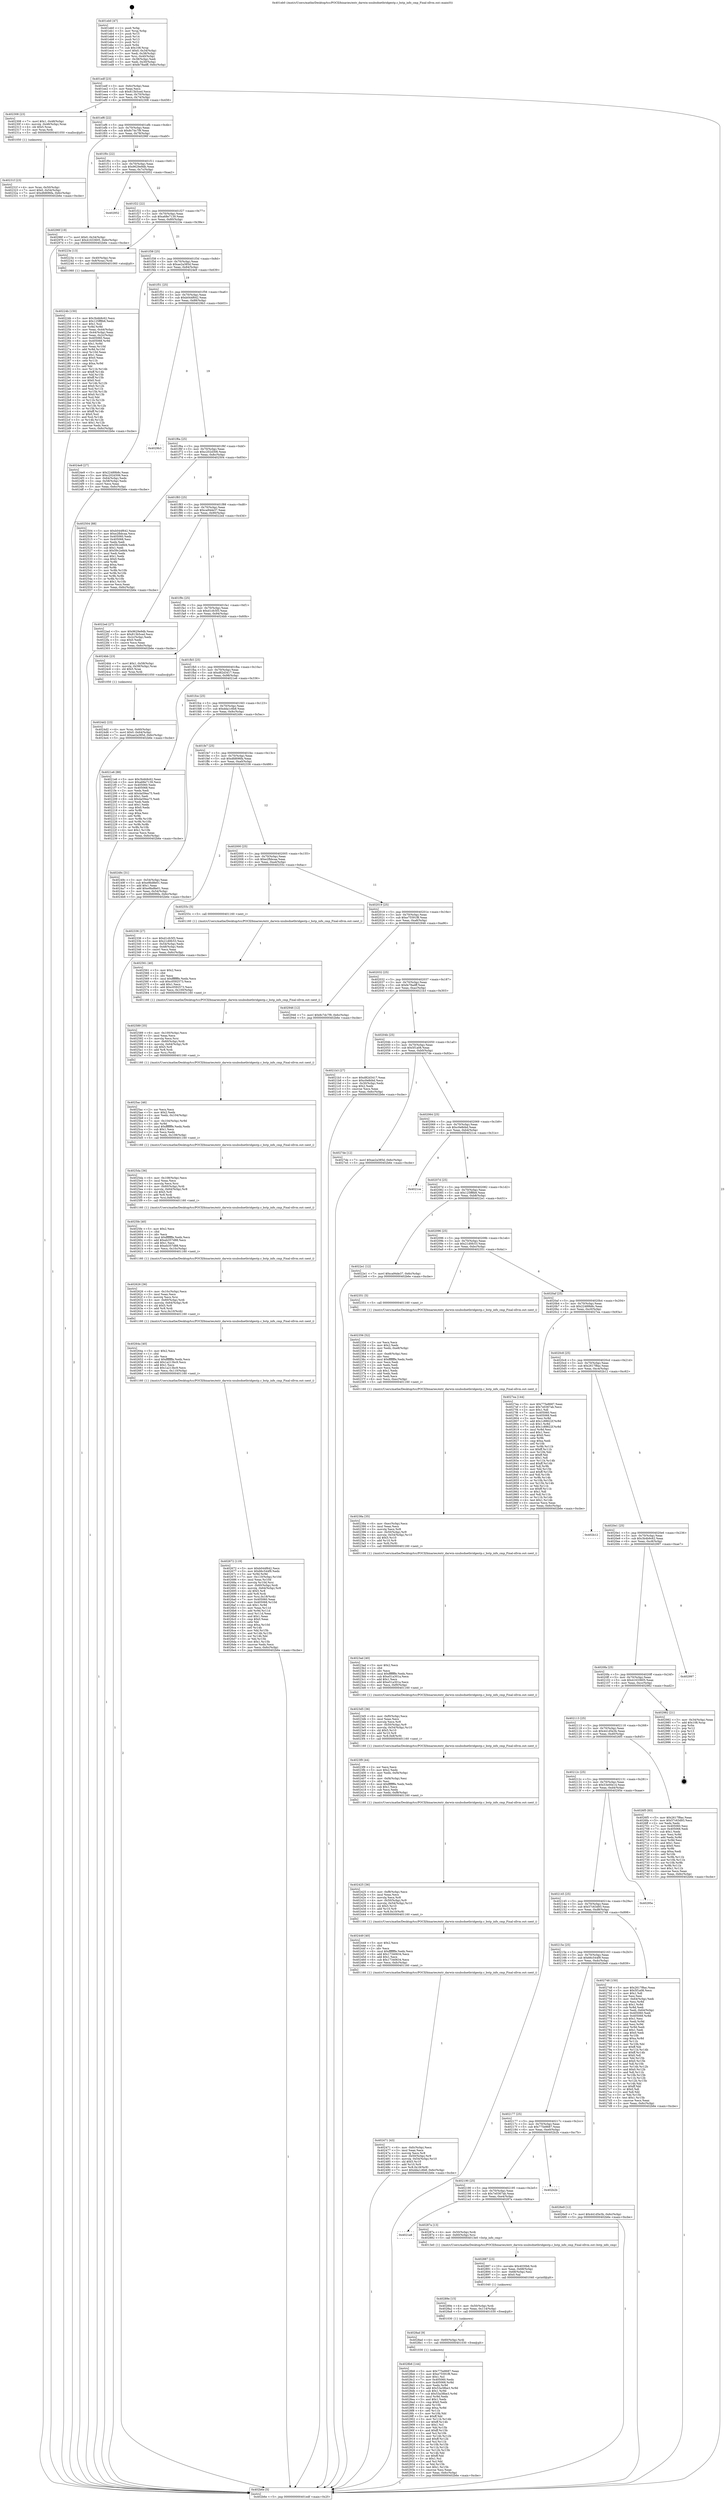 digraph "0x401eb0" {
  label = "0x401eb0 (/mnt/c/Users/mathe/Desktop/tcc/POCII/binaries/extr_darwin-xnubsdnetbridgestp.c_bstp_info_cmp_Final-ollvm.out::main(0))"
  labelloc = "t"
  node[shape=record]

  Entry [label="",width=0.3,height=0.3,shape=circle,fillcolor=black,style=filled]
  "0x401edf" [label="{
     0x401edf [23]\l
     | [instrs]\l
     &nbsp;&nbsp;0x401edf \<+3\>: mov -0x6c(%rbp),%eax\l
     &nbsp;&nbsp;0x401ee2 \<+2\>: mov %eax,%ecx\l
     &nbsp;&nbsp;0x401ee4 \<+6\>: sub $0x813b5ced,%ecx\l
     &nbsp;&nbsp;0x401eea \<+3\>: mov %eax,-0x70(%rbp)\l
     &nbsp;&nbsp;0x401eed \<+3\>: mov %ecx,-0x74(%rbp)\l
     &nbsp;&nbsp;0x401ef0 \<+6\>: je 0000000000402308 \<main+0x458\>\l
  }"]
  "0x402308" [label="{
     0x402308 [23]\l
     | [instrs]\l
     &nbsp;&nbsp;0x402308 \<+7\>: movl $0x1,-0x48(%rbp)\l
     &nbsp;&nbsp;0x40230f \<+4\>: movslq -0x48(%rbp),%rax\l
     &nbsp;&nbsp;0x402313 \<+4\>: shl $0x5,%rax\l
     &nbsp;&nbsp;0x402317 \<+3\>: mov %rax,%rdi\l
     &nbsp;&nbsp;0x40231a \<+5\>: call 0000000000401050 \<malloc@plt\>\l
     | [calls]\l
     &nbsp;&nbsp;0x401050 \{1\} (unknown)\l
  }"]
  "0x401ef6" [label="{
     0x401ef6 [22]\l
     | [instrs]\l
     &nbsp;&nbsp;0x401ef6 \<+5\>: jmp 0000000000401efb \<main+0x4b\>\l
     &nbsp;&nbsp;0x401efb \<+3\>: mov -0x70(%rbp),%eax\l
     &nbsp;&nbsp;0x401efe \<+5\>: sub $0x8c7dc7f9,%eax\l
     &nbsp;&nbsp;0x401f03 \<+3\>: mov %eax,-0x78(%rbp)\l
     &nbsp;&nbsp;0x401f06 \<+6\>: je 000000000040296f \<main+0xabf\>\l
  }"]
  Exit [label="",width=0.3,height=0.3,shape=circle,fillcolor=black,style=filled,peripheries=2]
  "0x40296f" [label="{
     0x40296f [19]\l
     | [instrs]\l
     &nbsp;&nbsp;0x40296f \<+7\>: movl $0x0,-0x34(%rbp)\l
     &nbsp;&nbsp;0x402976 \<+7\>: movl $0x41633605,-0x6c(%rbp)\l
     &nbsp;&nbsp;0x40297d \<+5\>: jmp 0000000000402b6e \<main+0xcbe\>\l
  }"]
  "0x401f0c" [label="{
     0x401f0c [22]\l
     | [instrs]\l
     &nbsp;&nbsp;0x401f0c \<+5\>: jmp 0000000000401f11 \<main+0x61\>\l
     &nbsp;&nbsp;0x401f11 \<+3\>: mov -0x70(%rbp),%eax\l
     &nbsp;&nbsp;0x401f14 \<+5\>: sub $0x9629e9db,%eax\l
     &nbsp;&nbsp;0x401f19 \<+3\>: mov %eax,-0x7c(%rbp)\l
     &nbsp;&nbsp;0x401f1c \<+6\>: je 0000000000402952 \<main+0xaa2\>\l
  }"]
  "0x4028b6" [label="{
     0x4028b6 [144]\l
     | [instrs]\l
     &nbsp;&nbsp;0x4028b6 \<+5\>: mov $0x775e8687,%eax\l
     &nbsp;&nbsp;0x4028bb \<+5\>: mov $0xe75591f8,%esi\l
     &nbsp;&nbsp;0x4028c0 \<+2\>: mov $0x1,%cl\l
     &nbsp;&nbsp;0x4028c2 \<+7\>: mov 0x405060,%edx\l
     &nbsp;&nbsp;0x4028c9 \<+8\>: mov 0x405068,%r8d\l
     &nbsp;&nbsp;0x4028d1 \<+3\>: mov %edx,%r9d\l
     &nbsp;&nbsp;0x4028d4 \<+7\>: add $0x53a38be3,%r9d\l
     &nbsp;&nbsp;0x4028db \<+4\>: sub $0x1,%r9d\l
     &nbsp;&nbsp;0x4028df \<+7\>: sub $0x53a38be3,%r9d\l
     &nbsp;&nbsp;0x4028e6 \<+4\>: imul %r9d,%edx\l
     &nbsp;&nbsp;0x4028ea \<+3\>: and $0x1,%edx\l
     &nbsp;&nbsp;0x4028ed \<+3\>: cmp $0x0,%edx\l
     &nbsp;&nbsp;0x4028f0 \<+4\>: sete %r10b\l
     &nbsp;&nbsp;0x4028f4 \<+4\>: cmp $0xa,%r8d\l
     &nbsp;&nbsp;0x4028f8 \<+4\>: setl %r11b\l
     &nbsp;&nbsp;0x4028fc \<+3\>: mov %r10b,%bl\l
     &nbsp;&nbsp;0x4028ff \<+3\>: xor $0xff,%bl\l
     &nbsp;&nbsp;0x402902 \<+3\>: mov %r11b,%r14b\l
     &nbsp;&nbsp;0x402905 \<+4\>: xor $0xff,%r14b\l
     &nbsp;&nbsp;0x402909 \<+3\>: xor $0x1,%cl\l
     &nbsp;&nbsp;0x40290c \<+3\>: mov %bl,%r15b\l
     &nbsp;&nbsp;0x40290f \<+4\>: and $0xff,%r15b\l
     &nbsp;&nbsp;0x402913 \<+3\>: and %cl,%r10b\l
     &nbsp;&nbsp;0x402916 \<+3\>: mov %r14b,%r12b\l
     &nbsp;&nbsp;0x402919 \<+4\>: and $0xff,%r12b\l
     &nbsp;&nbsp;0x40291d \<+3\>: and %cl,%r11b\l
     &nbsp;&nbsp;0x402920 \<+3\>: or %r10b,%r15b\l
     &nbsp;&nbsp;0x402923 \<+3\>: or %r11b,%r12b\l
     &nbsp;&nbsp;0x402926 \<+3\>: xor %r12b,%r15b\l
     &nbsp;&nbsp;0x402929 \<+3\>: or %r14b,%bl\l
     &nbsp;&nbsp;0x40292c \<+3\>: xor $0xff,%bl\l
     &nbsp;&nbsp;0x40292f \<+3\>: or $0x1,%cl\l
     &nbsp;&nbsp;0x402932 \<+2\>: and %cl,%bl\l
     &nbsp;&nbsp;0x402934 \<+3\>: or %bl,%r15b\l
     &nbsp;&nbsp;0x402937 \<+4\>: test $0x1,%r15b\l
     &nbsp;&nbsp;0x40293b \<+3\>: cmovne %esi,%eax\l
     &nbsp;&nbsp;0x40293e \<+3\>: mov %eax,-0x6c(%rbp)\l
     &nbsp;&nbsp;0x402941 \<+5\>: jmp 0000000000402b6e \<main+0xcbe\>\l
  }"]
  "0x402952" [label="{
     0x402952\l
  }", style=dashed]
  "0x401f22" [label="{
     0x401f22 [22]\l
     | [instrs]\l
     &nbsp;&nbsp;0x401f22 \<+5\>: jmp 0000000000401f27 \<main+0x77\>\l
     &nbsp;&nbsp;0x401f27 \<+3\>: mov -0x70(%rbp),%eax\l
     &nbsp;&nbsp;0x401f2a \<+5\>: sub $0xa68e7139,%eax\l
     &nbsp;&nbsp;0x401f2f \<+3\>: mov %eax,-0x80(%rbp)\l
     &nbsp;&nbsp;0x401f32 \<+6\>: je 000000000040223e \<main+0x38e\>\l
  }"]
  "0x4028ad" [label="{
     0x4028ad [9]\l
     | [instrs]\l
     &nbsp;&nbsp;0x4028ad \<+4\>: mov -0x60(%rbp),%rdi\l
     &nbsp;&nbsp;0x4028b1 \<+5\>: call 0000000000401030 \<free@plt\>\l
     | [calls]\l
     &nbsp;&nbsp;0x401030 \{1\} (unknown)\l
  }"]
  "0x40223e" [label="{
     0x40223e [13]\l
     | [instrs]\l
     &nbsp;&nbsp;0x40223e \<+4\>: mov -0x40(%rbp),%rax\l
     &nbsp;&nbsp;0x402242 \<+4\>: mov 0x8(%rax),%rdi\l
     &nbsp;&nbsp;0x402246 \<+5\>: call 0000000000401060 \<atoi@plt\>\l
     | [calls]\l
     &nbsp;&nbsp;0x401060 \{1\} (unknown)\l
  }"]
  "0x401f38" [label="{
     0x401f38 [25]\l
     | [instrs]\l
     &nbsp;&nbsp;0x401f38 \<+5\>: jmp 0000000000401f3d \<main+0x8d\>\l
     &nbsp;&nbsp;0x401f3d \<+3\>: mov -0x70(%rbp),%eax\l
     &nbsp;&nbsp;0x401f40 \<+5\>: sub $0xae2a385d,%eax\l
     &nbsp;&nbsp;0x401f45 \<+6\>: mov %eax,-0x84(%rbp)\l
     &nbsp;&nbsp;0x401f4b \<+6\>: je 00000000004024e9 \<main+0x639\>\l
  }"]
  "0x40289e" [label="{
     0x40289e [15]\l
     | [instrs]\l
     &nbsp;&nbsp;0x40289e \<+4\>: mov -0x50(%rbp),%rdi\l
     &nbsp;&nbsp;0x4028a2 \<+6\>: mov %eax,-0x114(%rbp)\l
     &nbsp;&nbsp;0x4028a8 \<+5\>: call 0000000000401030 \<free@plt\>\l
     | [calls]\l
     &nbsp;&nbsp;0x401030 \{1\} (unknown)\l
  }"]
  "0x4024e9" [label="{
     0x4024e9 [27]\l
     | [instrs]\l
     &nbsp;&nbsp;0x4024e9 \<+5\>: mov $0x22489b8c,%eax\l
     &nbsp;&nbsp;0x4024ee \<+5\>: mov $0xc202d306,%ecx\l
     &nbsp;&nbsp;0x4024f3 \<+3\>: mov -0x64(%rbp),%edx\l
     &nbsp;&nbsp;0x4024f6 \<+3\>: cmp -0x58(%rbp),%edx\l
     &nbsp;&nbsp;0x4024f9 \<+3\>: cmovl %ecx,%eax\l
     &nbsp;&nbsp;0x4024fc \<+3\>: mov %eax,-0x6c(%rbp)\l
     &nbsp;&nbsp;0x4024ff \<+5\>: jmp 0000000000402b6e \<main+0xcbe\>\l
  }"]
  "0x401f51" [label="{
     0x401f51 [25]\l
     | [instrs]\l
     &nbsp;&nbsp;0x401f51 \<+5\>: jmp 0000000000401f56 \<main+0xa6\>\l
     &nbsp;&nbsp;0x401f56 \<+3\>: mov -0x70(%rbp),%eax\l
     &nbsp;&nbsp;0x401f59 \<+5\>: sub $0xb044f642,%eax\l
     &nbsp;&nbsp;0x401f5e \<+6\>: mov %eax,-0x88(%rbp)\l
     &nbsp;&nbsp;0x401f64 \<+6\>: je 00000000004029b3 \<main+0xb03\>\l
  }"]
  "0x402887" [label="{
     0x402887 [23]\l
     | [instrs]\l
     &nbsp;&nbsp;0x402887 \<+10\>: movabs $0x4030b6,%rdi\l
     &nbsp;&nbsp;0x402891 \<+3\>: mov %eax,-0x68(%rbp)\l
     &nbsp;&nbsp;0x402894 \<+3\>: mov -0x68(%rbp),%esi\l
     &nbsp;&nbsp;0x402897 \<+2\>: mov $0x0,%al\l
     &nbsp;&nbsp;0x402899 \<+5\>: call 0000000000401040 \<printf@plt\>\l
     | [calls]\l
     &nbsp;&nbsp;0x401040 \{1\} (unknown)\l
  }"]
  "0x4029b3" [label="{
     0x4029b3\l
  }", style=dashed]
  "0x401f6a" [label="{
     0x401f6a [25]\l
     | [instrs]\l
     &nbsp;&nbsp;0x401f6a \<+5\>: jmp 0000000000401f6f \<main+0xbf\>\l
     &nbsp;&nbsp;0x401f6f \<+3\>: mov -0x70(%rbp),%eax\l
     &nbsp;&nbsp;0x401f72 \<+5\>: sub $0xc202d306,%eax\l
     &nbsp;&nbsp;0x401f77 \<+6\>: mov %eax,-0x8c(%rbp)\l
     &nbsp;&nbsp;0x401f7d \<+6\>: je 0000000000402504 \<main+0x654\>\l
  }"]
  "0x4021a9" [label="{
     0x4021a9\l
  }", style=dashed]
  "0x402504" [label="{
     0x402504 [88]\l
     | [instrs]\l
     &nbsp;&nbsp;0x402504 \<+5\>: mov $0xb044f642,%eax\l
     &nbsp;&nbsp;0x402509 \<+5\>: mov $0xe2fbbcaa,%ecx\l
     &nbsp;&nbsp;0x40250e \<+7\>: mov 0x405060,%edx\l
     &nbsp;&nbsp;0x402515 \<+7\>: mov 0x405068,%esi\l
     &nbsp;&nbsp;0x40251c \<+2\>: mov %edx,%edi\l
     &nbsp;&nbsp;0x40251e \<+6\>: add $0x59c2e8d4,%edi\l
     &nbsp;&nbsp;0x402524 \<+3\>: sub $0x1,%edi\l
     &nbsp;&nbsp;0x402527 \<+6\>: sub $0x59c2e8d4,%edi\l
     &nbsp;&nbsp;0x40252d \<+3\>: imul %edi,%edx\l
     &nbsp;&nbsp;0x402530 \<+3\>: and $0x1,%edx\l
     &nbsp;&nbsp;0x402533 \<+3\>: cmp $0x0,%edx\l
     &nbsp;&nbsp;0x402536 \<+4\>: sete %r8b\l
     &nbsp;&nbsp;0x40253a \<+3\>: cmp $0xa,%esi\l
     &nbsp;&nbsp;0x40253d \<+4\>: setl %r9b\l
     &nbsp;&nbsp;0x402541 \<+3\>: mov %r8b,%r10b\l
     &nbsp;&nbsp;0x402544 \<+3\>: and %r9b,%r10b\l
     &nbsp;&nbsp;0x402547 \<+3\>: xor %r9b,%r8b\l
     &nbsp;&nbsp;0x40254a \<+3\>: or %r8b,%r10b\l
     &nbsp;&nbsp;0x40254d \<+4\>: test $0x1,%r10b\l
     &nbsp;&nbsp;0x402551 \<+3\>: cmovne %ecx,%eax\l
     &nbsp;&nbsp;0x402554 \<+3\>: mov %eax,-0x6c(%rbp)\l
     &nbsp;&nbsp;0x402557 \<+5\>: jmp 0000000000402b6e \<main+0xcbe\>\l
  }"]
  "0x401f83" [label="{
     0x401f83 [25]\l
     | [instrs]\l
     &nbsp;&nbsp;0x401f83 \<+5\>: jmp 0000000000401f88 \<main+0xd8\>\l
     &nbsp;&nbsp;0x401f88 \<+3\>: mov -0x70(%rbp),%eax\l
     &nbsp;&nbsp;0x401f8b \<+5\>: sub $0xca94de37,%eax\l
     &nbsp;&nbsp;0x401f90 \<+6\>: mov %eax,-0x90(%rbp)\l
     &nbsp;&nbsp;0x401f96 \<+6\>: je 00000000004022ed \<main+0x43d\>\l
  }"]
  "0x40287a" [label="{
     0x40287a [13]\l
     | [instrs]\l
     &nbsp;&nbsp;0x40287a \<+4\>: mov -0x50(%rbp),%rdi\l
     &nbsp;&nbsp;0x40287e \<+4\>: mov -0x60(%rbp),%rsi\l
     &nbsp;&nbsp;0x402882 \<+5\>: call 00000000004013e0 \<bstp_info_cmp\>\l
     | [calls]\l
     &nbsp;&nbsp;0x4013e0 \{1\} (/mnt/c/Users/mathe/Desktop/tcc/POCII/binaries/extr_darwin-xnubsdnetbridgestp.c_bstp_info_cmp_Final-ollvm.out::bstp_info_cmp)\l
  }"]
  "0x4022ed" [label="{
     0x4022ed [27]\l
     | [instrs]\l
     &nbsp;&nbsp;0x4022ed \<+5\>: mov $0x9629e9db,%eax\l
     &nbsp;&nbsp;0x4022f2 \<+5\>: mov $0x813b5ced,%ecx\l
     &nbsp;&nbsp;0x4022f7 \<+3\>: mov -0x2c(%rbp),%edx\l
     &nbsp;&nbsp;0x4022fa \<+3\>: cmp $0x0,%edx\l
     &nbsp;&nbsp;0x4022fd \<+3\>: cmove %ecx,%eax\l
     &nbsp;&nbsp;0x402300 \<+3\>: mov %eax,-0x6c(%rbp)\l
     &nbsp;&nbsp;0x402303 \<+5\>: jmp 0000000000402b6e \<main+0xcbe\>\l
  }"]
  "0x401f9c" [label="{
     0x401f9c [25]\l
     | [instrs]\l
     &nbsp;&nbsp;0x401f9c \<+5\>: jmp 0000000000401fa1 \<main+0xf1\>\l
     &nbsp;&nbsp;0x401fa1 \<+3\>: mov -0x70(%rbp),%eax\l
     &nbsp;&nbsp;0x401fa4 \<+5\>: sub $0xd1cfc5f3,%eax\l
     &nbsp;&nbsp;0x401fa9 \<+6\>: mov %eax,-0x94(%rbp)\l
     &nbsp;&nbsp;0x401faf \<+6\>: je 00000000004024bb \<main+0x60b\>\l
  }"]
  "0x402190" [label="{
     0x402190 [25]\l
     | [instrs]\l
     &nbsp;&nbsp;0x402190 \<+5\>: jmp 0000000000402195 \<main+0x2e5\>\l
     &nbsp;&nbsp;0x402195 \<+3\>: mov -0x70(%rbp),%eax\l
     &nbsp;&nbsp;0x402198 \<+5\>: sub $0x7e0367ab,%eax\l
     &nbsp;&nbsp;0x40219d \<+6\>: mov %eax,-0xe4(%rbp)\l
     &nbsp;&nbsp;0x4021a3 \<+6\>: je 000000000040287a \<main+0x9ca\>\l
  }"]
  "0x4024bb" [label="{
     0x4024bb [23]\l
     | [instrs]\l
     &nbsp;&nbsp;0x4024bb \<+7\>: movl $0x1,-0x58(%rbp)\l
     &nbsp;&nbsp;0x4024c2 \<+4\>: movslq -0x58(%rbp),%rax\l
     &nbsp;&nbsp;0x4024c6 \<+4\>: shl $0x5,%rax\l
     &nbsp;&nbsp;0x4024ca \<+3\>: mov %rax,%rdi\l
     &nbsp;&nbsp;0x4024cd \<+5\>: call 0000000000401050 \<malloc@plt\>\l
     | [calls]\l
     &nbsp;&nbsp;0x401050 \{1\} (unknown)\l
  }"]
  "0x401fb5" [label="{
     0x401fb5 [25]\l
     | [instrs]\l
     &nbsp;&nbsp;0x401fb5 \<+5\>: jmp 0000000000401fba \<main+0x10a\>\l
     &nbsp;&nbsp;0x401fba \<+3\>: mov -0x70(%rbp),%eax\l
     &nbsp;&nbsp;0x401fbd \<+5\>: sub $0xd82d3417,%eax\l
     &nbsp;&nbsp;0x401fc2 \<+6\>: mov %eax,-0x98(%rbp)\l
     &nbsp;&nbsp;0x401fc8 \<+6\>: je 00000000004021e6 \<main+0x336\>\l
  }"]
  "0x402b2b" [label="{
     0x402b2b\l
  }", style=dashed]
  "0x4021e6" [label="{
     0x4021e6 [88]\l
     | [instrs]\l
     &nbsp;&nbsp;0x4021e6 \<+5\>: mov $0x3b4b9c62,%eax\l
     &nbsp;&nbsp;0x4021eb \<+5\>: mov $0xa68e7139,%ecx\l
     &nbsp;&nbsp;0x4021f0 \<+7\>: mov 0x405060,%edx\l
     &nbsp;&nbsp;0x4021f7 \<+7\>: mov 0x405068,%esi\l
     &nbsp;&nbsp;0x4021fe \<+2\>: mov %edx,%edi\l
     &nbsp;&nbsp;0x402200 \<+6\>: add $0x4a59ea75,%edi\l
     &nbsp;&nbsp;0x402206 \<+3\>: sub $0x1,%edi\l
     &nbsp;&nbsp;0x402209 \<+6\>: sub $0x4a59ea75,%edi\l
     &nbsp;&nbsp;0x40220f \<+3\>: imul %edi,%edx\l
     &nbsp;&nbsp;0x402212 \<+3\>: and $0x1,%edx\l
     &nbsp;&nbsp;0x402215 \<+3\>: cmp $0x0,%edx\l
     &nbsp;&nbsp;0x402218 \<+4\>: sete %r8b\l
     &nbsp;&nbsp;0x40221c \<+3\>: cmp $0xa,%esi\l
     &nbsp;&nbsp;0x40221f \<+4\>: setl %r9b\l
     &nbsp;&nbsp;0x402223 \<+3\>: mov %r8b,%r10b\l
     &nbsp;&nbsp;0x402226 \<+3\>: and %r9b,%r10b\l
     &nbsp;&nbsp;0x402229 \<+3\>: xor %r9b,%r8b\l
     &nbsp;&nbsp;0x40222c \<+3\>: or %r8b,%r10b\l
     &nbsp;&nbsp;0x40222f \<+4\>: test $0x1,%r10b\l
     &nbsp;&nbsp;0x402233 \<+3\>: cmovne %ecx,%eax\l
     &nbsp;&nbsp;0x402236 \<+3\>: mov %eax,-0x6c(%rbp)\l
     &nbsp;&nbsp;0x402239 \<+5\>: jmp 0000000000402b6e \<main+0xcbe\>\l
  }"]
  "0x401fce" [label="{
     0x401fce [25]\l
     | [instrs]\l
     &nbsp;&nbsp;0x401fce \<+5\>: jmp 0000000000401fd3 \<main+0x123\>\l
     &nbsp;&nbsp;0x401fd3 \<+3\>: mov -0x70(%rbp),%eax\l
     &nbsp;&nbsp;0x401fd6 \<+5\>: sub $0xdda1c6b8,%eax\l
     &nbsp;&nbsp;0x401fdb \<+6\>: mov %eax,-0x9c(%rbp)\l
     &nbsp;&nbsp;0x401fe1 \<+6\>: je 000000000040249c \<main+0x5ec\>\l
  }"]
  "0x402177" [label="{
     0x402177 [25]\l
     | [instrs]\l
     &nbsp;&nbsp;0x402177 \<+5\>: jmp 000000000040217c \<main+0x2cc\>\l
     &nbsp;&nbsp;0x40217c \<+3\>: mov -0x70(%rbp),%eax\l
     &nbsp;&nbsp;0x40217f \<+5\>: sub $0x775e8687,%eax\l
     &nbsp;&nbsp;0x402184 \<+6\>: mov %eax,-0xe0(%rbp)\l
     &nbsp;&nbsp;0x40218a \<+6\>: je 0000000000402b2b \<main+0xc7b\>\l
  }"]
  "0x40249c" [label="{
     0x40249c [31]\l
     | [instrs]\l
     &nbsp;&nbsp;0x40249c \<+3\>: mov -0x54(%rbp),%eax\l
     &nbsp;&nbsp;0x40249f \<+5\>: sub $0xe9bd8e01,%eax\l
     &nbsp;&nbsp;0x4024a4 \<+3\>: add $0x1,%eax\l
     &nbsp;&nbsp;0x4024a7 \<+5\>: add $0xe9bd8e01,%eax\l
     &nbsp;&nbsp;0x4024ac \<+3\>: mov %eax,-0x54(%rbp)\l
     &nbsp;&nbsp;0x4024af \<+7\>: movl $0xdfd696fa,-0x6c(%rbp)\l
     &nbsp;&nbsp;0x4024b6 \<+5\>: jmp 0000000000402b6e \<main+0xcbe\>\l
  }"]
  "0x401fe7" [label="{
     0x401fe7 [25]\l
     | [instrs]\l
     &nbsp;&nbsp;0x401fe7 \<+5\>: jmp 0000000000401fec \<main+0x13c\>\l
     &nbsp;&nbsp;0x401fec \<+3\>: mov -0x70(%rbp),%eax\l
     &nbsp;&nbsp;0x401fef \<+5\>: sub $0xdfd696fa,%eax\l
     &nbsp;&nbsp;0x401ff4 \<+6\>: mov %eax,-0xa0(%rbp)\l
     &nbsp;&nbsp;0x401ffa \<+6\>: je 0000000000402336 \<main+0x486\>\l
  }"]
  "0x4026e9" [label="{
     0x4026e9 [12]\l
     | [instrs]\l
     &nbsp;&nbsp;0x4026e9 \<+7\>: movl $0x441d5e3b,-0x6c(%rbp)\l
     &nbsp;&nbsp;0x4026f0 \<+5\>: jmp 0000000000402b6e \<main+0xcbe\>\l
  }"]
  "0x402336" [label="{
     0x402336 [27]\l
     | [instrs]\l
     &nbsp;&nbsp;0x402336 \<+5\>: mov $0xd1cfc5f3,%eax\l
     &nbsp;&nbsp;0x40233b \<+5\>: mov $0x21d0fc53,%ecx\l
     &nbsp;&nbsp;0x402340 \<+3\>: mov -0x54(%rbp),%edx\l
     &nbsp;&nbsp;0x402343 \<+3\>: cmp -0x48(%rbp),%edx\l
     &nbsp;&nbsp;0x402346 \<+3\>: cmovl %ecx,%eax\l
     &nbsp;&nbsp;0x402349 \<+3\>: mov %eax,-0x6c(%rbp)\l
     &nbsp;&nbsp;0x40234c \<+5\>: jmp 0000000000402b6e \<main+0xcbe\>\l
  }"]
  "0x402000" [label="{
     0x402000 [25]\l
     | [instrs]\l
     &nbsp;&nbsp;0x402000 \<+5\>: jmp 0000000000402005 \<main+0x155\>\l
     &nbsp;&nbsp;0x402005 \<+3\>: mov -0x70(%rbp),%eax\l
     &nbsp;&nbsp;0x402008 \<+5\>: sub $0xe2fbbcaa,%eax\l
     &nbsp;&nbsp;0x40200d \<+6\>: mov %eax,-0xa4(%rbp)\l
     &nbsp;&nbsp;0x402013 \<+6\>: je 000000000040255c \<main+0x6ac\>\l
  }"]
  "0x40215e" [label="{
     0x40215e [25]\l
     | [instrs]\l
     &nbsp;&nbsp;0x40215e \<+5\>: jmp 0000000000402163 \<main+0x2b3\>\l
     &nbsp;&nbsp;0x402163 \<+3\>: mov -0x70(%rbp),%eax\l
     &nbsp;&nbsp;0x402166 \<+5\>: sub $0x66c544f9,%eax\l
     &nbsp;&nbsp;0x40216b \<+6\>: mov %eax,-0xdc(%rbp)\l
     &nbsp;&nbsp;0x402171 \<+6\>: je 00000000004026e9 \<main+0x839\>\l
  }"]
  "0x40255c" [label="{
     0x40255c [5]\l
     | [instrs]\l
     &nbsp;&nbsp;0x40255c \<+5\>: call 0000000000401160 \<next_i\>\l
     | [calls]\l
     &nbsp;&nbsp;0x401160 \{1\} (/mnt/c/Users/mathe/Desktop/tcc/POCII/binaries/extr_darwin-xnubsdnetbridgestp.c_bstp_info_cmp_Final-ollvm.out::next_i)\l
  }"]
  "0x402019" [label="{
     0x402019 [25]\l
     | [instrs]\l
     &nbsp;&nbsp;0x402019 \<+5\>: jmp 000000000040201e \<main+0x16e\>\l
     &nbsp;&nbsp;0x40201e \<+3\>: mov -0x70(%rbp),%eax\l
     &nbsp;&nbsp;0x402021 \<+5\>: sub $0xe75591f8,%eax\l
     &nbsp;&nbsp;0x402026 \<+6\>: mov %eax,-0xa8(%rbp)\l
     &nbsp;&nbsp;0x40202c \<+6\>: je 0000000000402946 \<main+0xa96\>\l
  }"]
  "0x402748" [label="{
     0x402748 [150]\l
     | [instrs]\l
     &nbsp;&nbsp;0x402748 \<+5\>: mov $0x2617f8ac,%eax\l
     &nbsp;&nbsp;0x40274d \<+5\>: mov $0x5f1a08,%ecx\l
     &nbsp;&nbsp;0x402752 \<+2\>: mov $0x1,%dl\l
     &nbsp;&nbsp;0x402754 \<+2\>: xor %esi,%esi\l
     &nbsp;&nbsp;0x402756 \<+3\>: mov -0x64(%rbp),%edi\l
     &nbsp;&nbsp;0x402759 \<+3\>: mov %esi,%r8d\l
     &nbsp;&nbsp;0x40275c \<+4\>: sub $0x1,%r8d\l
     &nbsp;&nbsp;0x402760 \<+3\>: sub %r8d,%edi\l
     &nbsp;&nbsp;0x402763 \<+3\>: mov %edi,-0x64(%rbp)\l
     &nbsp;&nbsp;0x402766 \<+7\>: mov 0x405060,%edi\l
     &nbsp;&nbsp;0x40276d \<+8\>: mov 0x405068,%r8d\l
     &nbsp;&nbsp;0x402775 \<+3\>: sub $0x1,%esi\l
     &nbsp;&nbsp;0x402778 \<+3\>: mov %edi,%r9d\l
     &nbsp;&nbsp;0x40277b \<+3\>: add %esi,%r9d\l
     &nbsp;&nbsp;0x40277e \<+4\>: imul %r9d,%edi\l
     &nbsp;&nbsp;0x402782 \<+3\>: and $0x1,%edi\l
     &nbsp;&nbsp;0x402785 \<+3\>: cmp $0x0,%edi\l
     &nbsp;&nbsp;0x402788 \<+4\>: sete %r10b\l
     &nbsp;&nbsp;0x40278c \<+4\>: cmp $0xa,%r8d\l
     &nbsp;&nbsp;0x402790 \<+4\>: setl %r11b\l
     &nbsp;&nbsp;0x402794 \<+3\>: mov %r10b,%bl\l
     &nbsp;&nbsp;0x402797 \<+3\>: xor $0xff,%bl\l
     &nbsp;&nbsp;0x40279a \<+3\>: mov %r11b,%r14b\l
     &nbsp;&nbsp;0x40279d \<+4\>: xor $0xff,%r14b\l
     &nbsp;&nbsp;0x4027a1 \<+3\>: xor $0x0,%dl\l
     &nbsp;&nbsp;0x4027a4 \<+3\>: mov %bl,%r15b\l
     &nbsp;&nbsp;0x4027a7 \<+4\>: and $0x0,%r15b\l
     &nbsp;&nbsp;0x4027ab \<+3\>: and %dl,%r10b\l
     &nbsp;&nbsp;0x4027ae \<+3\>: mov %r14b,%r12b\l
     &nbsp;&nbsp;0x4027b1 \<+4\>: and $0x0,%r12b\l
     &nbsp;&nbsp;0x4027b5 \<+3\>: and %dl,%r11b\l
     &nbsp;&nbsp;0x4027b8 \<+3\>: or %r10b,%r15b\l
     &nbsp;&nbsp;0x4027bb \<+3\>: or %r11b,%r12b\l
     &nbsp;&nbsp;0x4027be \<+3\>: xor %r12b,%r15b\l
     &nbsp;&nbsp;0x4027c1 \<+3\>: or %r14b,%bl\l
     &nbsp;&nbsp;0x4027c4 \<+3\>: xor $0xff,%bl\l
     &nbsp;&nbsp;0x4027c7 \<+3\>: or $0x0,%dl\l
     &nbsp;&nbsp;0x4027ca \<+2\>: and %dl,%bl\l
     &nbsp;&nbsp;0x4027cc \<+3\>: or %bl,%r15b\l
     &nbsp;&nbsp;0x4027cf \<+4\>: test $0x1,%r15b\l
     &nbsp;&nbsp;0x4027d3 \<+3\>: cmovne %ecx,%eax\l
     &nbsp;&nbsp;0x4027d6 \<+3\>: mov %eax,-0x6c(%rbp)\l
     &nbsp;&nbsp;0x4027d9 \<+5\>: jmp 0000000000402b6e \<main+0xcbe\>\l
  }"]
  "0x402946" [label="{
     0x402946 [12]\l
     | [instrs]\l
     &nbsp;&nbsp;0x402946 \<+7\>: movl $0x8c7dc7f9,-0x6c(%rbp)\l
     &nbsp;&nbsp;0x40294d \<+5\>: jmp 0000000000402b6e \<main+0xcbe\>\l
  }"]
  "0x402032" [label="{
     0x402032 [25]\l
     | [instrs]\l
     &nbsp;&nbsp;0x402032 \<+5\>: jmp 0000000000402037 \<main+0x187\>\l
     &nbsp;&nbsp;0x402037 \<+3\>: mov -0x70(%rbp),%eax\l
     &nbsp;&nbsp;0x40203a \<+5\>: sub $0xfe78adff,%eax\l
     &nbsp;&nbsp;0x40203f \<+6\>: mov %eax,-0xac(%rbp)\l
     &nbsp;&nbsp;0x402045 \<+6\>: je 00000000004021b3 \<main+0x303\>\l
  }"]
  "0x402145" [label="{
     0x402145 [25]\l
     | [instrs]\l
     &nbsp;&nbsp;0x402145 \<+5\>: jmp 000000000040214a \<main+0x29a\>\l
     &nbsp;&nbsp;0x40214a \<+3\>: mov -0x70(%rbp),%eax\l
     &nbsp;&nbsp;0x40214d \<+5\>: sub $0x57c63d93,%eax\l
     &nbsp;&nbsp;0x402152 \<+6\>: mov %eax,-0xd8(%rbp)\l
     &nbsp;&nbsp;0x402158 \<+6\>: je 0000000000402748 \<main+0x898\>\l
  }"]
  "0x4021b3" [label="{
     0x4021b3 [27]\l
     | [instrs]\l
     &nbsp;&nbsp;0x4021b3 \<+5\>: mov $0xd82d3417,%eax\l
     &nbsp;&nbsp;0x4021b8 \<+5\>: mov $0xc0e8d4d,%ecx\l
     &nbsp;&nbsp;0x4021bd \<+3\>: mov -0x30(%rbp),%edx\l
     &nbsp;&nbsp;0x4021c0 \<+3\>: cmp $0x2,%edx\l
     &nbsp;&nbsp;0x4021c3 \<+3\>: cmovne %ecx,%eax\l
     &nbsp;&nbsp;0x4021c6 \<+3\>: mov %eax,-0x6c(%rbp)\l
     &nbsp;&nbsp;0x4021c9 \<+5\>: jmp 0000000000402b6e \<main+0xcbe\>\l
  }"]
  "0x40204b" [label="{
     0x40204b [25]\l
     | [instrs]\l
     &nbsp;&nbsp;0x40204b \<+5\>: jmp 0000000000402050 \<main+0x1a0\>\l
     &nbsp;&nbsp;0x402050 \<+3\>: mov -0x70(%rbp),%eax\l
     &nbsp;&nbsp;0x402053 \<+5\>: sub $0x5f1a08,%eax\l
     &nbsp;&nbsp;0x402058 \<+6\>: mov %eax,-0xb0(%rbp)\l
     &nbsp;&nbsp;0x40205e \<+6\>: je 00000000004027de \<main+0x92e\>\l
  }"]
  "0x402b6e" [label="{
     0x402b6e [5]\l
     | [instrs]\l
     &nbsp;&nbsp;0x402b6e \<+5\>: jmp 0000000000401edf \<main+0x2f\>\l
  }"]
  "0x401eb0" [label="{
     0x401eb0 [47]\l
     | [instrs]\l
     &nbsp;&nbsp;0x401eb0 \<+1\>: push %rbp\l
     &nbsp;&nbsp;0x401eb1 \<+3\>: mov %rsp,%rbp\l
     &nbsp;&nbsp;0x401eb4 \<+2\>: push %r15\l
     &nbsp;&nbsp;0x401eb6 \<+2\>: push %r14\l
     &nbsp;&nbsp;0x401eb8 \<+2\>: push %r13\l
     &nbsp;&nbsp;0x401eba \<+2\>: push %r12\l
     &nbsp;&nbsp;0x401ebc \<+1\>: push %rbx\l
     &nbsp;&nbsp;0x401ebd \<+7\>: sub $0x108,%rsp\l
     &nbsp;&nbsp;0x401ec4 \<+7\>: movl $0x0,-0x34(%rbp)\l
     &nbsp;&nbsp;0x401ecb \<+3\>: mov %edi,-0x38(%rbp)\l
     &nbsp;&nbsp;0x401ece \<+4\>: mov %rsi,-0x40(%rbp)\l
     &nbsp;&nbsp;0x401ed2 \<+3\>: mov -0x38(%rbp),%edi\l
     &nbsp;&nbsp;0x401ed5 \<+3\>: mov %edi,-0x30(%rbp)\l
     &nbsp;&nbsp;0x401ed8 \<+7\>: movl $0xfe78adff,-0x6c(%rbp)\l
  }"]
  "0x40224b" [label="{
     0x40224b [150]\l
     | [instrs]\l
     &nbsp;&nbsp;0x40224b \<+5\>: mov $0x3b4b9c62,%ecx\l
     &nbsp;&nbsp;0x402250 \<+5\>: mov $0x125ff8b6,%edx\l
     &nbsp;&nbsp;0x402255 \<+3\>: mov $0x1,%sil\l
     &nbsp;&nbsp;0x402258 \<+3\>: xor %r8d,%r8d\l
     &nbsp;&nbsp;0x40225b \<+3\>: mov %eax,-0x44(%rbp)\l
     &nbsp;&nbsp;0x40225e \<+3\>: mov -0x44(%rbp),%eax\l
     &nbsp;&nbsp;0x402261 \<+3\>: mov %eax,-0x2c(%rbp)\l
     &nbsp;&nbsp;0x402264 \<+7\>: mov 0x405060,%eax\l
     &nbsp;&nbsp;0x40226b \<+8\>: mov 0x405068,%r9d\l
     &nbsp;&nbsp;0x402273 \<+4\>: sub $0x1,%r8d\l
     &nbsp;&nbsp;0x402277 \<+3\>: mov %eax,%r10d\l
     &nbsp;&nbsp;0x40227a \<+3\>: add %r8d,%r10d\l
     &nbsp;&nbsp;0x40227d \<+4\>: imul %r10d,%eax\l
     &nbsp;&nbsp;0x402281 \<+3\>: and $0x1,%eax\l
     &nbsp;&nbsp;0x402284 \<+3\>: cmp $0x0,%eax\l
     &nbsp;&nbsp;0x402287 \<+4\>: sete %r11b\l
     &nbsp;&nbsp;0x40228b \<+4\>: cmp $0xa,%r9d\l
     &nbsp;&nbsp;0x40228f \<+3\>: setl %bl\l
     &nbsp;&nbsp;0x402292 \<+3\>: mov %r11b,%r14b\l
     &nbsp;&nbsp;0x402295 \<+4\>: xor $0xff,%r14b\l
     &nbsp;&nbsp;0x402299 \<+3\>: mov %bl,%r15b\l
     &nbsp;&nbsp;0x40229c \<+4\>: xor $0xff,%r15b\l
     &nbsp;&nbsp;0x4022a0 \<+4\>: xor $0x0,%sil\l
     &nbsp;&nbsp;0x4022a4 \<+3\>: mov %r14b,%r12b\l
     &nbsp;&nbsp;0x4022a7 \<+4\>: and $0x0,%r12b\l
     &nbsp;&nbsp;0x4022ab \<+3\>: and %sil,%r11b\l
     &nbsp;&nbsp;0x4022ae \<+3\>: mov %r15b,%r13b\l
     &nbsp;&nbsp;0x4022b1 \<+4\>: and $0x0,%r13b\l
     &nbsp;&nbsp;0x4022b5 \<+3\>: and %sil,%bl\l
     &nbsp;&nbsp;0x4022b8 \<+3\>: or %r11b,%r12b\l
     &nbsp;&nbsp;0x4022bb \<+3\>: or %bl,%r13b\l
     &nbsp;&nbsp;0x4022be \<+3\>: xor %r13b,%r12b\l
     &nbsp;&nbsp;0x4022c1 \<+3\>: or %r15b,%r14b\l
     &nbsp;&nbsp;0x4022c4 \<+4\>: xor $0xff,%r14b\l
     &nbsp;&nbsp;0x4022c8 \<+4\>: or $0x0,%sil\l
     &nbsp;&nbsp;0x4022cc \<+3\>: and %sil,%r14b\l
     &nbsp;&nbsp;0x4022cf \<+3\>: or %r14b,%r12b\l
     &nbsp;&nbsp;0x4022d2 \<+4\>: test $0x1,%r12b\l
     &nbsp;&nbsp;0x4022d6 \<+3\>: cmovne %edx,%ecx\l
     &nbsp;&nbsp;0x4022d9 \<+3\>: mov %ecx,-0x6c(%rbp)\l
     &nbsp;&nbsp;0x4022dc \<+5\>: jmp 0000000000402b6e \<main+0xcbe\>\l
  }"]
  "0x40295e" [label="{
     0x40295e\l
  }", style=dashed]
  "0x4027de" [label="{
     0x4027de [12]\l
     | [instrs]\l
     &nbsp;&nbsp;0x4027de \<+7\>: movl $0xae2a385d,-0x6c(%rbp)\l
     &nbsp;&nbsp;0x4027e5 \<+5\>: jmp 0000000000402b6e \<main+0xcbe\>\l
  }"]
  "0x402064" [label="{
     0x402064 [25]\l
     | [instrs]\l
     &nbsp;&nbsp;0x402064 \<+5\>: jmp 0000000000402069 \<main+0x1b9\>\l
     &nbsp;&nbsp;0x402069 \<+3\>: mov -0x70(%rbp),%eax\l
     &nbsp;&nbsp;0x40206c \<+5\>: sub $0xc0e8d4d,%eax\l
     &nbsp;&nbsp;0x402071 \<+6\>: mov %eax,-0xb4(%rbp)\l
     &nbsp;&nbsp;0x402077 \<+6\>: je 00000000004021ce \<main+0x31e\>\l
  }"]
  "0x40212c" [label="{
     0x40212c [25]\l
     | [instrs]\l
     &nbsp;&nbsp;0x40212c \<+5\>: jmp 0000000000402131 \<main+0x281\>\l
     &nbsp;&nbsp;0x402131 \<+3\>: mov -0x70(%rbp),%eax\l
     &nbsp;&nbsp;0x402134 \<+5\>: sub $0x53e00e14,%eax\l
     &nbsp;&nbsp;0x402139 \<+6\>: mov %eax,-0xd4(%rbp)\l
     &nbsp;&nbsp;0x40213f \<+6\>: je 000000000040295e \<main+0xaae\>\l
  }"]
  "0x4021ce" [label="{
     0x4021ce\l
  }", style=dashed]
  "0x40207d" [label="{
     0x40207d [25]\l
     | [instrs]\l
     &nbsp;&nbsp;0x40207d \<+5\>: jmp 0000000000402082 \<main+0x1d2\>\l
     &nbsp;&nbsp;0x402082 \<+3\>: mov -0x70(%rbp),%eax\l
     &nbsp;&nbsp;0x402085 \<+5\>: sub $0x125ff8b6,%eax\l
     &nbsp;&nbsp;0x40208a \<+6\>: mov %eax,-0xb8(%rbp)\l
     &nbsp;&nbsp;0x402090 \<+6\>: je 00000000004022e1 \<main+0x431\>\l
  }"]
  "0x4026f5" [label="{
     0x4026f5 [83]\l
     | [instrs]\l
     &nbsp;&nbsp;0x4026f5 \<+5\>: mov $0x2617f8ac,%eax\l
     &nbsp;&nbsp;0x4026fa \<+5\>: mov $0x57c63d93,%ecx\l
     &nbsp;&nbsp;0x4026ff \<+2\>: xor %edx,%edx\l
     &nbsp;&nbsp;0x402701 \<+7\>: mov 0x405060,%esi\l
     &nbsp;&nbsp;0x402708 \<+7\>: mov 0x405068,%edi\l
     &nbsp;&nbsp;0x40270f \<+3\>: sub $0x1,%edx\l
     &nbsp;&nbsp;0x402712 \<+3\>: mov %esi,%r8d\l
     &nbsp;&nbsp;0x402715 \<+3\>: add %edx,%r8d\l
     &nbsp;&nbsp;0x402718 \<+4\>: imul %r8d,%esi\l
     &nbsp;&nbsp;0x40271c \<+3\>: and $0x1,%esi\l
     &nbsp;&nbsp;0x40271f \<+3\>: cmp $0x0,%esi\l
     &nbsp;&nbsp;0x402722 \<+4\>: sete %r9b\l
     &nbsp;&nbsp;0x402726 \<+3\>: cmp $0xa,%edi\l
     &nbsp;&nbsp;0x402729 \<+4\>: setl %r10b\l
     &nbsp;&nbsp;0x40272d \<+3\>: mov %r9b,%r11b\l
     &nbsp;&nbsp;0x402730 \<+3\>: and %r10b,%r11b\l
     &nbsp;&nbsp;0x402733 \<+3\>: xor %r10b,%r9b\l
     &nbsp;&nbsp;0x402736 \<+3\>: or %r9b,%r11b\l
     &nbsp;&nbsp;0x402739 \<+4\>: test $0x1,%r11b\l
     &nbsp;&nbsp;0x40273d \<+3\>: cmovne %ecx,%eax\l
     &nbsp;&nbsp;0x402740 \<+3\>: mov %eax,-0x6c(%rbp)\l
     &nbsp;&nbsp;0x402743 \<+5\>: jmp 0000000000402b6e \<main+0xcbe\>\l
  }"]
  "0x4022e1" [label="{
     0x4022e1 [12]\l
     | [instrs]\l
     &nbsp;&nbsp;0x4022e1 \<+7\>: movl $0xca94de37,-0x6c(%rbp)\l
     &nbsp;&nbsp;0x4022e8 \<+5\>: jmp 0000000000402b6e \<main+0xcbe\>\l
  }"]
  "0x402096" [label="{
     0x402096 [25]\l
     | [instrs]\l
     &nbsp;&nbsp;0x402096 \<+5\>: jmp 000000000040209b \<main+0x1eb\>\l
     &nbsp;&nbsp;0x40209b \<+3\>: mov -0x70(%rbp),%eax\l
     &nbsp;&nbsp;0x40209e \<+5\>: sub $0x21d0fc53,%eax\l
     &nbsp;&nbsp;0x4020a3 \<+6\>: mov %eax,-0xbc(%rbp)\l
     &nbsp;&nbsp;0x4020a9 \<+6\>: je 0000000000402351 \<main+0x4a1\>\l
  }"]
  "0x40231f" [label="{
     0x40231f [23]\l
     | [instrs]\l
     &nbsp;&nbsp;0x40231f \<+4\>: mov %rax,-0x50(%rbp)\l
     &nbsp;&nbsp;0x402323 \<+7\>: movl $0x0,-0x54(%rbp)\l
     &nbsp;&nbsp;0x40232a \<+7\>: movl $0xdfd696fa,-0x6c(%rbp)\l
     &nbsp;&nbsp;0x402331 \<+5\>: jmp 0000000000402b6e \<main+0xcbe\>\l
  }"]
  "0x402113" [label="{
     0x402113 [25]\l
     | [instrs]\l
     &nbsp;&nbsp;0x402113 \<+5\>: jmp 0000000000402118 \<main+0x268\>\l
     &nbsp;&nbsp;0x402118 \<+3\>: mov -0x70(%rbp),%eax\l
     &nbsp;&nbsp;0x40211b \<+5\>: sub $0x441d5e3b,%eax\l
     &nbsp;&nbsp;0x402120 \<+6\>: mov %eax,-0xd0(%rbp)\l
     &nbsp;&nbsp;0x402126 \<+6\>: je 00000000004026f5 \<main+0x845\>\l
  }"]
  "0x402351" [label="{
     0x402351 [5]\l
     | [instrs]\l
     &nbsp;&nbsp;0x402351 \<+5\>: call 0000000000401160 \<next_i\>\l
     | [calls]\l
     &nbsp;&nbsp;0x401160 \{1\} (/mnt/c/Users/mathe/Desktop/tcc/POCII/binaries/extr_darwin-xnubsdnetbridgestp.c_bstp_info_cmp_Final-ollvm.out::next_i)\l
  }"]
  "0x4020af" [label="{
     0x4020af [25]\l
     | [instrs]\l
     &nbsp;&nbsp;0x4020af \<+5\>: jmp 00000000004020b4 \<main+0x204\>\l
     &nbsp;&nbsp;0x4020b4 \<+3\>: mov -0x70(%rbp),%eax\l
     &nbsp;&nbsp;0x4020b7 \<+5\>: sub $0x22489b8c,%eax\l
     &nbsp;&nbsp;0x4020bc \<+6\>: mov %eax,-0xc0(%rbp)\l
     &nbsp;&nbsp;0x4020c2 \<+6\>: je 00000000004027ea \<main+0x93a\>\l
  }"]
  "0x402356" [label="{
     0x402356 [52]\l
     | [instrs]\l
     &nbsp;&nbsp;0x402356 \<+2\>: xor %ecx,%ecx\l
     &nbsp;&nbsp;0x402358 \<+5\>: mov $0x2,%edx\l
     &nbsp;&nbsp;0x40235d \<+6\>: mov %edx,-0xe8(%rbp)\l
     &nbsp;&nbsp;0x402363 \<+1\>: cltd\l
     &nbsp;&nbsp;0x402364 \<+6\>: mov -0xe8(%rbp),%esi\l
     &nbsp;&nbsp;0x40236a \<+2\>: idiv %esi\l
     &nbsp;&nbsp;0x40236c \<+6\>: imul $0xfffffffe,%edx,%edx\l
     &nbsp;&nbsp;0x402372 \<+2\>: mov %ecx,%edi\l
     &nbsp;&nbsp;0x402374 \<+2\>: sub %edx,%edi\l
     &nbsp;&nbsp;0x402376 \<+2\>: mov %ecx,%edx\l
     &nbsp;&nbsp;0x402378 \<+3\>: sub $0x1,%edx\l
     &nbsp;&nbsp;0x40237b \<+2\>: add %edx,%edi\l
     &nbsp;&nbsp;0x40237d \<+2\>: sub %edi,%ecx\l
     &nbsp;&nbsp;0x40237f \<+6\>: mov %ecx,-0xec(%rbp)\l
     &nbsp;&nbsp;0x402385 \<+5\>: call 0000000000401160 \<next_i\>\l
     | [calls]\l
     &nbsp;&nbsp;0x401160 \{1\} (/mnt/c/Users/mathe/Desktop/tcc/POCII/binaries/extr_darwin-xnubsdnetbridgestp.c_bstp_info_cmp_Final-ollvm.out::next_i)\l
  }"]
  "0x40238a" [label="{
     0x40238a [35]\l
     | [instrs]\l
     &nbsp;&nbsp;0x40238a \<+6\>: mov -0xec(%rbp),%ecx\l
     &nbsp;&nbsp;0x402390 \<+3\>: imul %eax,%ecx\l
     &nbsp;&nbsp;0x402393 \<+3\>: movslq %ecx,%r8\l
     &nbsp;&nbsp;0x402396 \<+4\>: mov -0x50(%rbp),%r9\l
     &nbsp;&nbsp;0x40239a \<+4\>: movslq -0x54(%rbp),%r10\l
     &nbsp;&nbsp;0x40239e \<+4\>: shl $0x5,%r10\l
     &nbsp;&nbsp;0x4023a2 \<+3\>: add %r10,%r9\l
     &nbsp;&nbsp;0x4023a5 \<+3\>: mov %r8,(%r9)\l
     &nbsp;&nbsp;0x4023a8 \<+5\>: call 0000000000401160 \<next_i\>\l
     | [calls]\l
     &nbsp;&nbsp;0x401160 \{1\} (/mnt/c/Users/mathe/Desktop/tcc/POCII/binaries/extr_darwin-xnubsdnetbridgestp.c_bstp_info_cmp_Final-ollvm.out::next_i)\l
  }"]
  "0x4023ad" [label="{
     0x4023ad [40]\l
     | [instrs]\l
     &nbsp;&nbsp;0x4023ad \<+5\>: mov $0x2,%ecx\l
     &nbsp;&nbsp;0x4023b2 \<+1\>: cltd\l
     &nbsp;&nbsp;0x4023b3 \<+2\>: idiv %ecx\l
     &nbsp;&nbsp;0x4023b5 \<+6\>: imul $0xfffffffe,%edx,%ecx\l
     &nbsp;&nbsp;0x4023bb \<+6\>: sub $0xe51a301a,%ecx\l
     &nbsp;&nbsp;0x4023c1 \<+3\>: add $0x1,%ecx\l
     &nbsp;&nbsp;0x4023c4 \<+6\>: add $0xe51a301a,%ecx\l
     &nbsp;&nbsp;0x4023ca \<+6\>: mov %ecx,-0xf0(%rbp)\l
     &nbsp;&nbsp;0x4023d0 \<+5\>: call 0000000000401160 \<next_i\>\l
     | [calls]\l
     &nbsp;&nbsp;0x401160 \{1\} (/mnt/c/Users/mathe/Desktop/tcc/POCII/binaries/extr_darwin-xnubsdnetbridgestp.c_bstp_info_cmp_Final-ollvm.out::next_i)\l
  }"]
  "0x4023d5" [label="{
     0x4023d5 [36]\l
     | [instrs]\l
     &nbsp;&nbsp;0x4023d5 \<+6\>: mov -0xf0(%rbp),%ecx\l
     &nbsp;&nbsp;0x4023db \<+3\>: imul %eax,%ecx\l
     &nbsp;&nbsp;0x4023de \<+3\>: movslq %ecx,%r8\l
     &nbsp;&nbsp;0x4023e1 \<+4\>: mov -0x50(%rbp),%r9\l
     &nbsp;&nbsp;0x4023e5 \<+4\>: movslq -0x54(%rbp),%r10\l
     &nbsp;&nbsp;0x4023e9 \<+4\>: shl $0x5,%r10\l
     &nbsp;&nbsp;0x4023ed \<+3\>: add %r10,%r9\l
     &nbsp;&nbsp;0x4023f0 \<+4\>: mov %r8,0x8(%r9)\l
     &nbsp;&nbsp;0x4023f4 \<+5\>: call 0000000000401160 \<next_i\>\l
     | [calls]\l
     &nbsp;&nbsp;0x401160 \{1\} (/mnt/c/Users/mathe/Desktop/tcc/POCII/binaries/extr_darwin-xnubsdnetbridgestp.c_bstp_info_cmp_Final-ollvm.out::next_i)\l
  }"]
  "0x4023f9" [label="{
     0x4023f9 [44]\l
     | [instrs]\l
     &nbsp;&nbsp;0x4023f9 \<+2\>: xor %ecx,%ecx\l
     &nbsp;&nbsp;0x4023fb \<+5\>: mov $0x2,%edx\l
     &nbsp;&nbsp;0x402400 \<+6\>: mov %edx,-0xf4(%rbp)\l
     &nbsp;&nbsp;0x402406 \<+1\>: cltd\l
     &nbsp;&nbsp;0x402407 \<+6\>: mov -0xf4(%rbp),%esi\l
     &nbsp;&nbsp;0x40240d \<+2\>: idiv %esi\l
     &nbsp;&nbsp;0x40240f \<+6\>: imul $0xfffffffe,%edx,%edx\l
     &nbsp;&nbsp;0x402415 \<+3\>: sub $0x1,%ecx\l
     &nbsp;&nbsp;0x402418 \<+2\>: sub %ecx,%edx\l
     &nbsp;&nbsp;0x40241a \<+6\>: mov %edx,-0xf8(%rbp)\l
     &nbsp;&nbsp;0x402420 \<+5\>: call 0000000000401160 \<next_i\>\l
     | [calls]\l
     &nbsp;&nbsp;0x401160 \{1\} (/mnt/c/Users/mathe/Desktop/tcc/POCII/binaries/extr_darwin-xnubsdnetbridgestp.c_bstp_info_cmp_Final-ollvm.out::next_i)\l
  }"]
  "0x402425" [label="{
     0x402425 [36]\l
     | [instrs]\l
     &nbsp;&nbsp;0x402425 \<+6\>: mov -0xf8(%rbp),%ecx\l
     &nbsp;&nbsp;0x40242b \<+3\>: imul %eax,%ecx\l
     &nbsp;&nbsp;0x40242e \<+3\>: movslq %ecx,%r8\l
     &nbsp;&nbsp;0x402431 \<+4\>: mov -0x50(%rbp),%r9\l
     &nbsp;&nbsp;0x402435 \<+4\>: movslq -0x54(%rbp),%r10\l
     &nbsp;&nbsp;0x402439 \<+4\>: shl $0x5,%r10\l
     &nbsp;&nbsp;0x40243d \<+3\>: add %r10,%r9\l
     &nbsp;&nbsp;0x402440 \<+4\>: mov %r8,0x10(%r9)\l
     &nbsp;&nbsp;0x402444 \<+5\>: call 0000000000401160 \<next_i\>\l
     | [calls]\l
     &nbsp;&nbsp;0x401160 \{1\} (/mnt/c/Users/mathe/Desktop/tcc/POCII/binaries/extr_darwin-xnubsdnetbridgestp.c_bstp_info_cmp_Final-ollvm.out::next_i)\l
  }"]
  "0x402449" [label="{
     0x402449 [40]\l
     | [instrs]\l
     &nbsp;&nbsp;0x402449 \<+5\>: mov $0x2,%ecx\l
     &nbsp;&nbsp;0x40244e \<+1\>: cltd\l
     &nbsp;&nbsp;0x40244f \<+2\>: idiv %ecx\l
     &nbsp;&nbsp;0x402451 \<+6\>: imul $0xfffffffe,%edx,%ecx\l
     &nbsp;&nbsp;0x402457 \<+6\>: add $0x17340634,%ecx\l
     &nbsp;&nbsp;0x40245d \<+3\>: add $0x1,%ecx\l
     &nbsp;&nbsp;0x402460 \<+6\>: sub $0x17340634,%ecx\l
     &nbsp;&nbsp;0x402466 \<+6\>: mov %ecx,-0xfc(%rbp)\l
     &nbsp;&nbsp;0x40246c \<+5\>: call 0000000000401160 \<next_i\>\l
     | [calls]\l
     &nbsp;&nbsp;0x401160 \{1\} (/mnt/c/Users/mathe/Desktop/tcc/POCII/binaries/extr_darwin-xnubsdnetbridgestp.c_bstp_info_cmp_Final-ollvm.out::next_i)\l
  }"]
  "0x402471" [label="{
     0x402471 [43]\l
     | [instrs]\l
     &nbsp;&nbsp;0x402471 \<+6\>: mov -0xfc(%rbp),%ecx\l
     &nbsp;&nbsp;0x402477 \<+3\>: imul %eax,%ecx\l
     &nbsp;&nbsp;0x40247a \<+3\>: movslq %ecx,%r8\l
     &nbsp;&nbsp;0x40247d \<+4\>: mov -0x50(%rbp),%r9\l
     &nbsp;&nbsp;0x402481 \<+4\>: movslq -0x54(%rbp),%r10\l
     &nbsp;&nbsp;0x402485 \<+4\>: shl $0x5,%r10\l
     &nbsp;&nbsp;0x402489 \<+3\>: add %r10,%r9\l
     &nbsp;&nbsp;0x40248c \<+4\>: mov %r8,0x18(%r9)\l
     &nbsp;&nbsp;0x402490 \<+7\>: movl $0xdda1c6b8,-0x6c(%rbp)\l
     &nbsp;&nbsp;0x402497 \<+5\>: jmp 0000000000402b6e \<main+0xcbe\>\l
  }"]
  "0x4024d2" [label="{
     0x4024d2 [23]\l
     | [instrs]\l
     &nbsp;&nbsp;0x4024d2 \<+4\>: mov %rax,-0x60(%rbp)\l
     &nbsp;&nbsp;0x4024d6 \<+7\>: movl $0x0,-0x64(%rbp)\l
     &nbsp;&nbsp;0x4024dd \<+7\>: movl $0xae2a385d,-0x6c(%rbp)\l
     &nbsp;&nbsp;0x4024e4 \<+5\>: jmp 0000000000402b6e \<main+0xcbe\>\l
  }"]
  "0x402561" [label="{
     0x402561 [40]\l
     | [instrs]\l
     &nbsp;&nbsp;0x402561 \<+5\>: mov $0x2,%ecx\l
     &nbsp;&nbsp;0x402566 \<+1\>: cltd\l
     &nbsp;&nbsp;0x402567 \<+2\>: idiv %ecx\l
     &nbsp;&nbsp;0x402569 \<+6\>: imul $0xfffffffe,%edx,%ecx\l
     &nbsp;&nbsp;0x40256f \<+6\>: sub $0xc0592573,%ecx\l
     &nbsp;&nbsp;0x402575 \<+3\>: add $0x1,%ecx\l
     &nbsp;&nbsp;0x402578 \<+6\>: add $0xc0592573,%ecx\l
     &nbsp;&nbsp;0x40257e \<+6\>: mov %ecx,-0x100(%rbp)\l
     &nbsp;&nbsp;0x402584 \<+5\>: call 0000000000401160 \<next_i\>\l
     | [calls]\l
     &nbsp;&nbsp;0x401160 \{1\} (/mnt/c/Users/mathe/Desktop/tcc/POCII/binaries/extr_darwin-xnubsdnetbridgestp.c_bstp_info_cmp_Final-ollvm.out::next_i)\l
  }"]
  "0x402589" [label="{
     0x402589 [35]\l
     | [instrs]\l
     &nbsp;&nbsp;0x402589 \<+6\>: mov -0x100(%rbp),%ecx\l
     &nbsp;&nbsp;0x40258f \<+3\>: imul %eax,%ecx\l
     &nbsp;&nbsp;0x402592 \<+3\>: movslq %ecx,%rsi\l
     &nbsp;&nbsp;0x402595 \<+4\>: mov -0x60(%rbp),%rdi\l
     &nbsp;&nbsp;0x402599 \<+4\>: movslq -0x64(%rbp),%r8\l
     &nbsp;&nbsp;0x40259d \<+4\>: shl $0x5,%r8\l
     &nbsp;&nbsp;0x4025a1 \<+3\>: add %r8,%rdi\l
     &nbsp;&nbsp;0x4025a4 \<+3\>: mov %rsi,(%rdi)\l
     &nbsp;&nbsp;0x4025a7 \<+5\>: call 0000000000401160 \<next_i\>\l
     | [calls]\l
     &nbsp;&nbsp;0x401160 \{1\} (/mnt/c/Users/mathe/Desktop/tcc/POCII/binaries/extr_darwin-xnubsdnetbridgestp.c_bstp_info_cmp_Final-ollvm.out::next_i)\l
  }"]
  "0x4025ac" [label="{
     0x4025ac [46]\l
     | [instrs]\l
     &nbsp;&nbsp;0x4025ac \<+2\>: xor %ecx,%ecx\l
     &nbsp;&nbsp;0x4025ae \<+5\>: mov $0x2,%edx\l
     &nbsp;&nbsp;0x4025b3 \<+6\>: mov %edx,-0x104(%rbp)\l
     &nbsp;&nbsp;0x4025b9 \<+1\>: cltd\l
     &nbsp;&nbsp;0x4025ba \<+7\>: mov -0x104(%rbp),%r9d\l
     &nbsp;&nbsp;0x4025c1 \<+3\>: idiv %r9d\l
     &nbsp;&nbsp;0x4025c4 \<+6\>: imul $0xfffffffe,%edx,%edx\l
     &nbsp;&nbsp;0x4025ca \<+3\>: sub $0x1,%ecx\l
     &nbsp;&nbsp;0x4025cd \<+2\>: sub %ecx,%edx\l
     &nbsp;&nbsp;0x4025cf \<+6\>: mov %edx,-0x108(%rbp)\l
     &nbsp;&nbsp;0x4025d5 \<+5\>: call 0000000000401160 \<next_i\>\l
     | [calls]\l
     &nbsp;&nbsp;0x401160 \{1\} (/mnt/c/Users/mathe/Desktop/tcc/POCII/binaries/extr_darwin-xnubsdnetbridgestp.c_bstp_info_cmp_Final-ollvm.out::next_i)\l
  }"]
  "0x4025da" [label="{
     0x4025da [36]\l
     | [instrs]\l
     &nbsp;&nbsp;0x4025da \<+6\>: mov -0x108(%rbp),%ecx\l
     &nbsp;&nbsp;0x4025e0 \<+3\>: imul %eax,%ecx\l
     &nbsp;&nbsp;0x4025e3 \<+3\>: movslq %ecx,%rsi\l
     &nbsp;&nbsp;0x4025e6 \<+4\>: mov -0x60(%rbp),%rdi\l
     &nbsp;&nbsp;0x4025ea \<+4\>: movslq -0x64(%rbp),%r8\l
     &nbsp;&nbsp;0x4025ee \<+4\>: shl $0x5,%r8\l
     &nbsp;&nbsp;0x4025f2 \<+3\>: add %r8,%rdi\l
     &nbsp;&nbsp;0x4025f5 \<+4\>: mov %rsi,0x8(%rdi)\l
     &nbsp;&nbsp;0x4025f9 \<+5\>: call 0000000000401160 \<next_i\>\l
     | [calls]\l
     &nbsp;&nbsp;0x401160 \{1\} (/mnt/c/Users/mathe/Desktop/tcc/POCII/binaries/extr_darwin-xnubsdnetbridgestp.c_bstp_info_cmp_Final-ollvm.out::next_i)\l
  }"]
  "0x4025fe" [label="{
     0x4025fe [40]\l
     | [instrs]\l
     &nbsp;&nbsp;0x4025fe \<+5\>: mov $0x2,%ecx\l
     &nbsp;&nbsp;0x402603 \<+1\>: cltd\l
     &nbsp;&nbsp;0x402604 \<+2\>: idiv %ecx\l
     &nbsp;&nbsp;0x402606 \<+6\>: imul $0xfffffffe,%edx,%ecx\l
     &nbsp;&nbsp;0x40260c \<+6\>: add $0xeb357d88,%ecx\l
     &nbsp;&nbsp;0x402612 \<+3\>: add $0x1,%ecx\l
     &nbsp;&nbsp;0x402615 \<+6\>: sub $0xeb357d88,%ecx\l
     &nbsp;&nbsp;0x40261b \<+6\>: mov %ecx,-0x10c(%rbp)\l
     &nbsp;&nbsp;0x402621 \<+5\>: call 0000000000401160 \<next_i\>\l
     | [calls]\l
     &nbsp;&nbsp;0x401160 \{1\} (/mnt/c/Users/mathe/Desktop/tcc/POCII/binaries/extr_darwin-xnubsdnetbridgestp.c_bstp_info_cmp_Final-ollvm.out::next_i)\l
  }"]
  "0x402626" [label="{
     0x402626 [36]\l
     | [instrs]\l
     &nbsp;&nbsp;0x402626 \<+6\>: mov -0x10c(%rbp),%ecx\l
     &nbsp;&nbsp;0x40262c \<+3\>: imul %eax,%ecx\l
     &nbsp;&nbsp;0x40262f \<+3\>: movslq %ecx,%rsi\l
     &nbsp;&nbsp;0x402632 \<+4\>: mov -0x60(%rbp),%rdi\l
     &nbsp;&nbsp;0x402636 \<+4\>: movslq -0x64(%rbp),%r8\l
     &nbsp;&nbsp;0x40263a \<+4\>: shl $0x5,%r8\l
     &nbsp;&nbsp;0x40263e \<+3\>: add %r8,%rdi\l
     &nbsp;&nbsp;0x402641 \<+4\>: mov %rsi,0x10(%rdi)\l
     &nbsp;&nbsp;0x402645 \<+5\>: call 0000000000401160 \<next_i\>\l
     | [calls]\l
     &nbsp;&nbsp;0x401160 \{1\} (/mnt/c/Users/mathe/Desktop/tcc/POCII/binaries/extr_darwin-xnubsdnetbridgestp.c_bstp_info_cmp_Final-ollvm.out::next_i)\l
  }"]
  "0x40264a" [label="{
     0x40264a [40]\l
     | [instrs]\l
     &nbsp;&nbsp;0x40264a \<+5\>: mov $0x2,%ecx\l
     &nbsp;&nbsp;0x40264f \<+1\>: cltd\l
     &nbsp;&nbsp;0x402650 \<+2\>: idiv %ecx\l
     &nbsp;&nbsp;0x402652 \<+6\>: imul $0xfffffffe,%edx,%ecx\l
     &nbsp;&nbsp;0x402658 \<+6\>: add $0x1a213bc9,%ecx\l
     &nbsp;&nbsp;0x40265e \<+3\>: add $0x1,%ecx\l
     &nbsp;&nbsp;0x402661 \<+6\>: sub $0x1a213bc9,%ecx\l
     &nbsp;&nbsp;0x402667 \<+6\>: mov %ecx,-0x110(%rbp)\l
     &nbsp;&nbsp;0x40266d \<+5\>: call 0000000000401160 \<next_i\>\l
     | [calls]\l
     &nbsp;&nbsp;0x401160 \{1\} (/mnt/c/Users/mathe/Desktop/tcc/POCII/binaries/extr_darwin-xnubsdnetbridgestp.c_bstp_info_cmp_Final-ollvm.out::next_i)\l
  }"]
  "0x402672" [label="{
     0x402672 [119]\l
     | [instrs]\l
     &nbsp;&nbsp;0x402672 \<+5\>: mov $0xb044f642,%ecx\l
     &nbsp;&nbsp;0x402677 \<+5\>: mov $0x66c544f9,%edx\l
     &nbsp;&nbsp;0x40267c \<+3\>: xor %r9d,%r9d\l
     &nbsp;&nbsp;0x40267f \<+7\>: mov -0x110(%rbp),%r10d\l
     &nbsp;&nbsp;0x402686 \<+4\>: imul %eax,%r10d\l
     &nbsp;&nbsp;0x40268a \<+3\>: movslq %r10d,%rsi\l
     &nbsp;&nbsp;0x40268d \<+4\>: mov -0x60(%rbp),%rdi\l
     &nbsp;&nbsp;0x402691 \<+4\>: movslq -0x64(%rbp),%r8\l
     &nbsp;&nbsp;0x402695 \<+4\>: shl $0x5,%r8\l
     &nbsp;&nbsp;0x402699 \<+3\>: add %r8,%rdi\l
     &nbsp;&nbsp;0x40269c \<+4\>: mov %rsi,0x18(%rdi)\l
     &nbsp;&nbsp;0x4026a0 \<+7\>: mov 0x405060,%eax\l
     &nbsp;&nbsp;0x4026a7 \<+8\>: mov 0x405068,%r10d\l
     &nbsp;&nbsp;0x4026af \<+4\>: sub $0x1,%r9d\l
     &nbsp;&nbsp;0x4026b3 \<+3\>: mov %eax,%r11d\l
     &nbsp;&nbsp;0x4026b6 \<+3\>: add %r9d,%r11d\l
     &nbsp;&nbsp;0x4026b9 \<+4\>: imul %r11d,%eax\l
     &nbsp;&nbsp;0x4026bd \<+3\>: and $0x1,%eax\l
     &nbsp;&nbsp;0x4026c0 \<+3\>: cmp $0x0,%eax\l
     &nbsp;&nbsp;0x4026c3 \<+3\>: sete %bl\l
     &nbsp;&nbsp;0x4026c6 \<+4\>: cmp $0xa,%r10d\l
     &nbsp;&nbsp;0x4026ca \<+4\>: setl %r14b\l
     &nbsp;&nbsp;0x4026ce \<+3\>: mov %bl,%r15b\l
     &nbsp;&nbsp;0x4026d1 \<+3\>: and %r14b,%r15b\l
     &nbsp;&nbsp;0x4026d4 \<+3\>: xor %r14b,%bl\l
     &nbsp;&nbsp;0x4026d7 \<+3\>: or %bl,%r15b\l
     &nbsp;&nbsp;0x4026da \<+4\>: test $0x1,%r15b\l
     &nbsp;&nbsp;0x4026de \<+3\>: cmovne %edx,%ecx\l
     &nbsp;&nbsp;0x4026e1 \<+3\>: mov %ecx,-0x6c(%rbp)\l
     &nbsp;&nbsp;0x4026e4 \<+5\>: jmp 0000000000402b6e \<main+0xcbe\>\l
  }"]
  "0x402982" [label="{
     0x402982 [21]\l
     | [instrs]\l
     &nbsp;&nbsp;0x402982 \<+3\>: mov -0x34(%rbp),%eax\l
     &nbsp;&nbsp;0x402985 \<+7\>: add $0x108,%rsp\l
     &nbsp;&nbsp;0x40298c \<+1\>: pop %rbx\l
     &nbsp;&nbsp;0x40298d \<+2\>: pop %r12\l
     &nbsp;&nbsp;0x40298f \<+2\>: pop %r13\l
     &nbsp;&nbsp;0x402991 \<+2\>: pop %r14\l
     &nbsp;&nbsp;0x402993 \<+2\>: pop %r15\l
     &nbsp;&nbsp;0x402995 \<+1\>: pop %rbp\l
     &nbsp;&nbsp;0x402996 \<+1\>: ret\l
  }"]
  "0x4027ea" [label="{
     0x4027ea [144]\l
     | [instrs]\l
     &nbsp;&nbsp;0x4027ea \<+5\>: mov $0x775e8687,%eax\l
     &nbsp;&nbsp;0x4027ef \<+5\>: mov $0x7e0367ab,%ecx\l
     &nbsp;&nbsp;0x4027f4 \<+2\>: mov $0x1,%dl\l
     &nbsp;&nbsp;0x4027f6 \<+7\>: mov 0x405060,%esi\l
     &nbsp;&nbsp;0x4027fd \<+7\>: mov 0x405068,%edi\l
     &nbsp;&nbsp;0x402804 \<+3\>: mov %esi,%r8d\l
     &nbsp;&nbsp;0x402807 \<+7\>: add $0x1c88622f,%r8d\l
     &nbsp;&nbsp;0x40280e \<+4\>: sub $0x1,%r8d\l
     &nbsp;&nbsp;0x402812 \<+7\>: sub $0x1c88622f,%r8d\l
     &nbsp;&nbsp;0x402819 \<+4\>: imul %r8d,%esi\l
     &nbsp;&nbsp;0x40281d \<+3\>: and $0x1,%esi\l
     &nbsp;&nbsp;0x402820 \<+3\>: cmp $0x0,%esi\l
     &nbsp;&nbsp;0x402823 \<+4\>: sete %r9b\l
     &nbsp;&nbsp;0x402827 \<+3\>: cmp $0xa,%edi\l
     &nbsp;&nbsp;0x40282a \<+4\>: setl %r10b\l
     &nbsp;&nbsp;0x40282e \<+3\>: mov %r9b,%r11b\l
     &nbsp;&nbsp;0x402831 \<+4\>: xor $0xff,%r11b\l
     &nbsp;&nbsp;0x402835 \<+3\>: mov %r10b,%bl\l
     &nbsp;&nbsp;0x402838 \<+3\>: xor $0xff,%bl\l
     &nbsp;&nbsp;0x40283b \<+3\>: xor $0x1,%dl\l
     &nbsp;&nbsp;0x40283e \<+3\>: mov %r11b,%r14b\l
     &nbsp;&nbsp;0x402841 \<+4\>: and $0xff,%r14b\l
     &nbsp;&nbsp;0x402845 \<+3\>: and %dl,%r9b\l
     &nbsp;&nbsp;0x402848 \<+3\>: mov %bl,%r15b\l
     &nbsp;&nbsp;0x40284b \<+4\>: and $0xff,%r15b\l
     &nbsp;&nbsp;0x40284f \<+3\>: and %dl,%r10b\l
     &nbsp;&nbsp;0x402852 \<+3\>: or %r9b,%r14b\l
     &nbsp;&nbsp;0x402855 \<+3\>: or %r10b,%r15b\l
     &nbsp;&nbsp;0x402858 \<+3\>: xor %r15b,%r14b\l
     &nbsp;&nbsp;0x40285b \<+3\>: or %bl,%r11b\l
     &nbsp;&nbsp;0x40285e \<+4\>: xor $0xff,%r11b\l
     &nbsp;&nbsp;0x402862 \<+3\>: or $0x1,%dl\l
     &nbsp;&nbsp;0x402865 \<+3\>: and %dl,%r11b\l
     &nbsp;&nbsp;0x402868 \<+3\>: or %r11b,%r14b\l
     &nbsp;&nbsp;0x40286b \<+4\>: test $0x1,%r14b\l
     &nbsp;&nbsp;0x40286f \<+3\>: cmovne %ecx,%eax\l
     &nbsp;&nbsp;0x402872 \<+3\>: mov %eax,-0x6c(%rbp)\l
     &nbsp;&nbsp;0x402875 \<+5\>: jmp 0000000000402b6e \<main+0xcbe\>\l
  }"]
  "0x4020c8" [label="{
     0x4020c8 [25]\l
     | [instrs]\l
     &nbsp;&nbsp;0x4020c8 \<+5\>: jmp 00000000004020cd \<main+0x21d\>\l
     &nbsp;&nbsp;0x4020cd \<+3\>: mov -0x70(%rbp),%eax\l
     &nbsp;&nbsp;0x4020d0 \<+5\>: sub $0x2617f8ac,%eax\l
     &nbsp;&nbsp;0x4020d5 \<+6\>: mov %eax,-0xc4(%rbp)\l
     &nbsp;&nbsp;0x4020db \<+6\>: je 0000000000402b12 \<main+0xc62\>\l
  }"]
  "0x4020fa" [label="{
     0x4020fa [25]\l
     | [instrs]\l
     &nbsp;&nbsp;0x4020fa \<+5\>: jmp 00000000004020ff \<main+0x24f\>\l
     &nbsp;&nbsp;0x4020ff \<+3\>: mov -0x70(%rbp),%eax\l
     &nbsp;&nbsp;0x402102 \<+5\>: sub $0x41633605,%eax\l
     &nbsp;&nbsp;0x402107 \<+6\>: mov %eax,-0xcc(%rbp)\l
     &nbsp;&nbsp;0x40210d \<+6\>: je 0000000000402982 \<main+0xad2\>\l
  }"]
  "0x402b12" [label="{
     0x402b12\l
  }", style=dashed]
  "0x4020e1" [label="{
     0x4020e1 [25]\l
     | [instrs]\l
     &nbsp;&nbsp;0x4020e1 \<+5\>: jmp 00000000004020e6 \<main+0x236\>\l
     &nbsp;&nbsp;0x4020e6 \<+3\>: mov -0x70(%rbp),%eax\l
     &nbsp;&nbsp;0x4020e9 \<+5\>: sub $0x3b4b9c62,%eax\l
     &nbsp;&nbsp;0x4020ee \<+6\>: mov %eax,-0xc8(%rbp)\l
     &nbsp;&nbsp;0x4020f4 \<+6\>: je 0000000000402997 \<main+0xae7\>\l
  }"]
  "0x402997" [label="{
     0x402997\l
  }", style=dashed]
  Entry -> "0x401eb0" [label=" 1"]
  "0x401edf" -> "0x402308" [label=" 1"]
  "0x401edf" -> "0x401ef6" [label=" 23"]
  "0x402982" -> Exit [label=" 1"]
  "0x401ef6" -> "0x40296f" [label=" 1"]
  "0x401ef6" -> "0x401f0c" [label=" 22"]
  "0x40296f" -> "0x402b6e" [label=" 1"]
  "0x401f0c" -> "0x402952" [label=" 0"]
  "0x401f0c" -> "0x401f22" [label=" 22"]
  "0x402946" -> "0x402b6e" [label=" 1"]
  "0x401f22" -> "0x40223e" [label=" 1"]
  "0x401f22" -> "0x401f38" [label=" 21"]
  "0x4028b6" -> "0x402b6e" [label=" 1"]
  "0x401f38" -> "0x4024e9" [label=" 2"]
  "0x401f38" -> "0x401f51" [label=" 19"]
  "0x4028ad" -> "0x4028b6" [label=" 1"]
  "0x401f51" -> "0x4029b3" [label=" 0"]
  "0x401f51" -> "0x401f6a" [label=" 19"]
  "0x40289e" -> "0x4028ad" [label=" 1"]
  "0x401f6a" -> "0x402504" [label=" 1"]
  "0x401f6a" -> "0x401f83" [label=" 18"]
  "0x402887" -> "0x40289e" [label=" 1"]
  "0x401f83" -> "0x4022ed" [label=" 1"]
  "0x401f83" -> "0x401f9c" [label=" 17"]
  "0x40287a" -> "0x402887" [label=" 1"]
  "0x401f9c" -> "0x4024bb" [label=" 1"]
  "0x401f9c" -> "0x401fb5" [label=" 16"]
  "0x402190" -> "0x40287a" [label=" 1"]
  "0x401fb5" -> "0x4021e6" [label=" 1"]
  "0x401fb5" -> "0x401fce" [label=" 15"]
  "0x402190" -> "0x4021a9" [label=" 0"]
  "0x401fce" -> "0x40249c" [label=" 1"]
  "0x401fce" -> "0x401fe7" [label=" 14"]
  "0x402177" -> "0x402b2b" [label=" 0"]
  "0x401fe7" -> "0x402336" [label=" 2"]
  "0x401fe7" -> "0x402000" [label=" 12"]
  "0x402177" -> "0x402190" [label=" 1"]
  "0x402000" -> "0x40255c" [label=" 1"]
  "0x402000" -> "0x402019" [label=" 11"]
  "0x4027de" -> "0x402b6e" [label=" 1"]
  "0x402019" -> "0x402946" [label=" 1"]
  "0x402019" -> "0x402032" [label=" 10"]
  "0x402748" -> "0x402b6e" [label=" 1"]
  "0x402032" -> "0x4021b3" [label=" 1"]
  "0x402032" -> "0x40204b" [label=" 9"]
  "0x4021b3" -> "0x402b6e" [label=" 1"]
  "0x401eb0" -> "0x401edf" [label=" 1"]
  "0x402b6e" -> "0x401edf" [label=" 23"]
  "0x4021e6" -> "0x402b6e" [label=" 1"]
  "0x40223e" -> "0x40224b" [label=" 1"]
  "0x40224b" -> "0x402b6e" [label=" 1"]
  "0x4026e9" -> "0x402b6e" [label=" 1"]
  "0x40204b" -> "0x4027de" [label=" 1"]
  "0x40204b" -> "0x402064" [label=" 8"]
  "0x40215e" -> "0x402177" [label=" 1"]
  "0x402064" -> "0x4021ce" [label=" 0"]
  "0x402064" -> "0x40207d" [label=" 8"]
  "0x4027ea" -> "0x402b6e" [label=" 1"]
  "0x40207d" -> "0x4022e1" [label=" 1"]
  "0x40207d" -> "0x402096" [label=" 7"]
  "0x4022e1" -> "0x402b6e" [label=" 1"]
  "0x4022ed" -> "0x402b6e" [label=" 1"]
  "0x402308" -> "0x40231f" [label=" 1"]
  "0x40231f" -> "0x402b6e" [label=" 1"]
  "0x402336" -> "0x402b6e" [label=" 2"]
  "0x402145" -> "0x40215e" [label=" 2"]
  "0x402096" -> "0x402351" [label=" 1"]
  "0x402096" -> "0x4020af" [label=" 6"]
  "0x402351" -> "0x402356" [label=" 1"]
  "0x402356" -> "0x40238a" [label=" 1"]
  "0x40238a" -> "0x4023ad" [label=" 1"]
  "0x4023ad" -> "0x4023d5" [label=" 1"]
  "0x4023d5" -> "0x4023f9" [label=" 1"]
  "0x4023f9" -> "0x402425" [label=" 1"]
  "0x402425" -> "0x402449" [label=" 1"]
  "0x402449" -> "0x402471" [label=" 1"]
  "0x402471" -> "0x402b6e" [label=" 1"]
  "0x40249c" -> "0x402b6e" [label=" 1"]
  "0x4024bb" -> "0x4024d2" [label=" 1"]
  "0x4024d2" -> "0x402b6e" [label=" 1"]
  "0x4024e9" -> "0x402b6e" [label=" 2"]
  "0x402504" -> "0x402b6e" [label=" 1"]
  "0x40255c" -> "0x402561" [label=" 1"]
  "0x402561" -> "0x402589" [label=" 1"]
  "0x402589" -> "0x4025ac" [label=" 1"]
  "0x4025ac" -> "0x4025da" [label=" 1"]
  "0x4025da" -> "0x4025fe" [label=" 1"]
  "0x4025fe" -> "0x402626" [label=" 1"]
  "0x402626" -> "0x40264a" [label=" 1"]
  "0x40264a" -> "0x402672" [label=" 1"]
  "0x402672" -> "0x402b6e" [label=" 1"]
  "0x4026f5" -> "0x402b6e" [label=" 1"]
  "0x4020af" -> "0x4027ea" [label=" 1"]
  "0x4020af" -> "0x4020c8" [label=" 5"]
  "0x40212c" -> "0x402145" [label=" 3"]
  "0x4020c8" -> "0x402b12" [label=" 0"]
  "0x4020c8" -> "0x4020e1" [label=" 5"]
  "0x40215e" -> "0x4026e9" [label=" 1"]
  "0x4020e1" -> "0x402997" [label=" 0"]
  "0x4020e1" -> "0x4020fa" [label=" 5"]
  "0x40212c" -> "0x40295e" [label=" 0"]
  "0x4020fa" -> "0x402982" [label=" 1"]
  "0x4020fa" -> "0x402113" [label=" 4"]
  "0x402145" -> "0x402748" [label=" 1"]
  "0x402113" -> "0x4026f5" [label=" 1"]
  "0x402113" -> "0x40212c" [label=" 3"]
}

